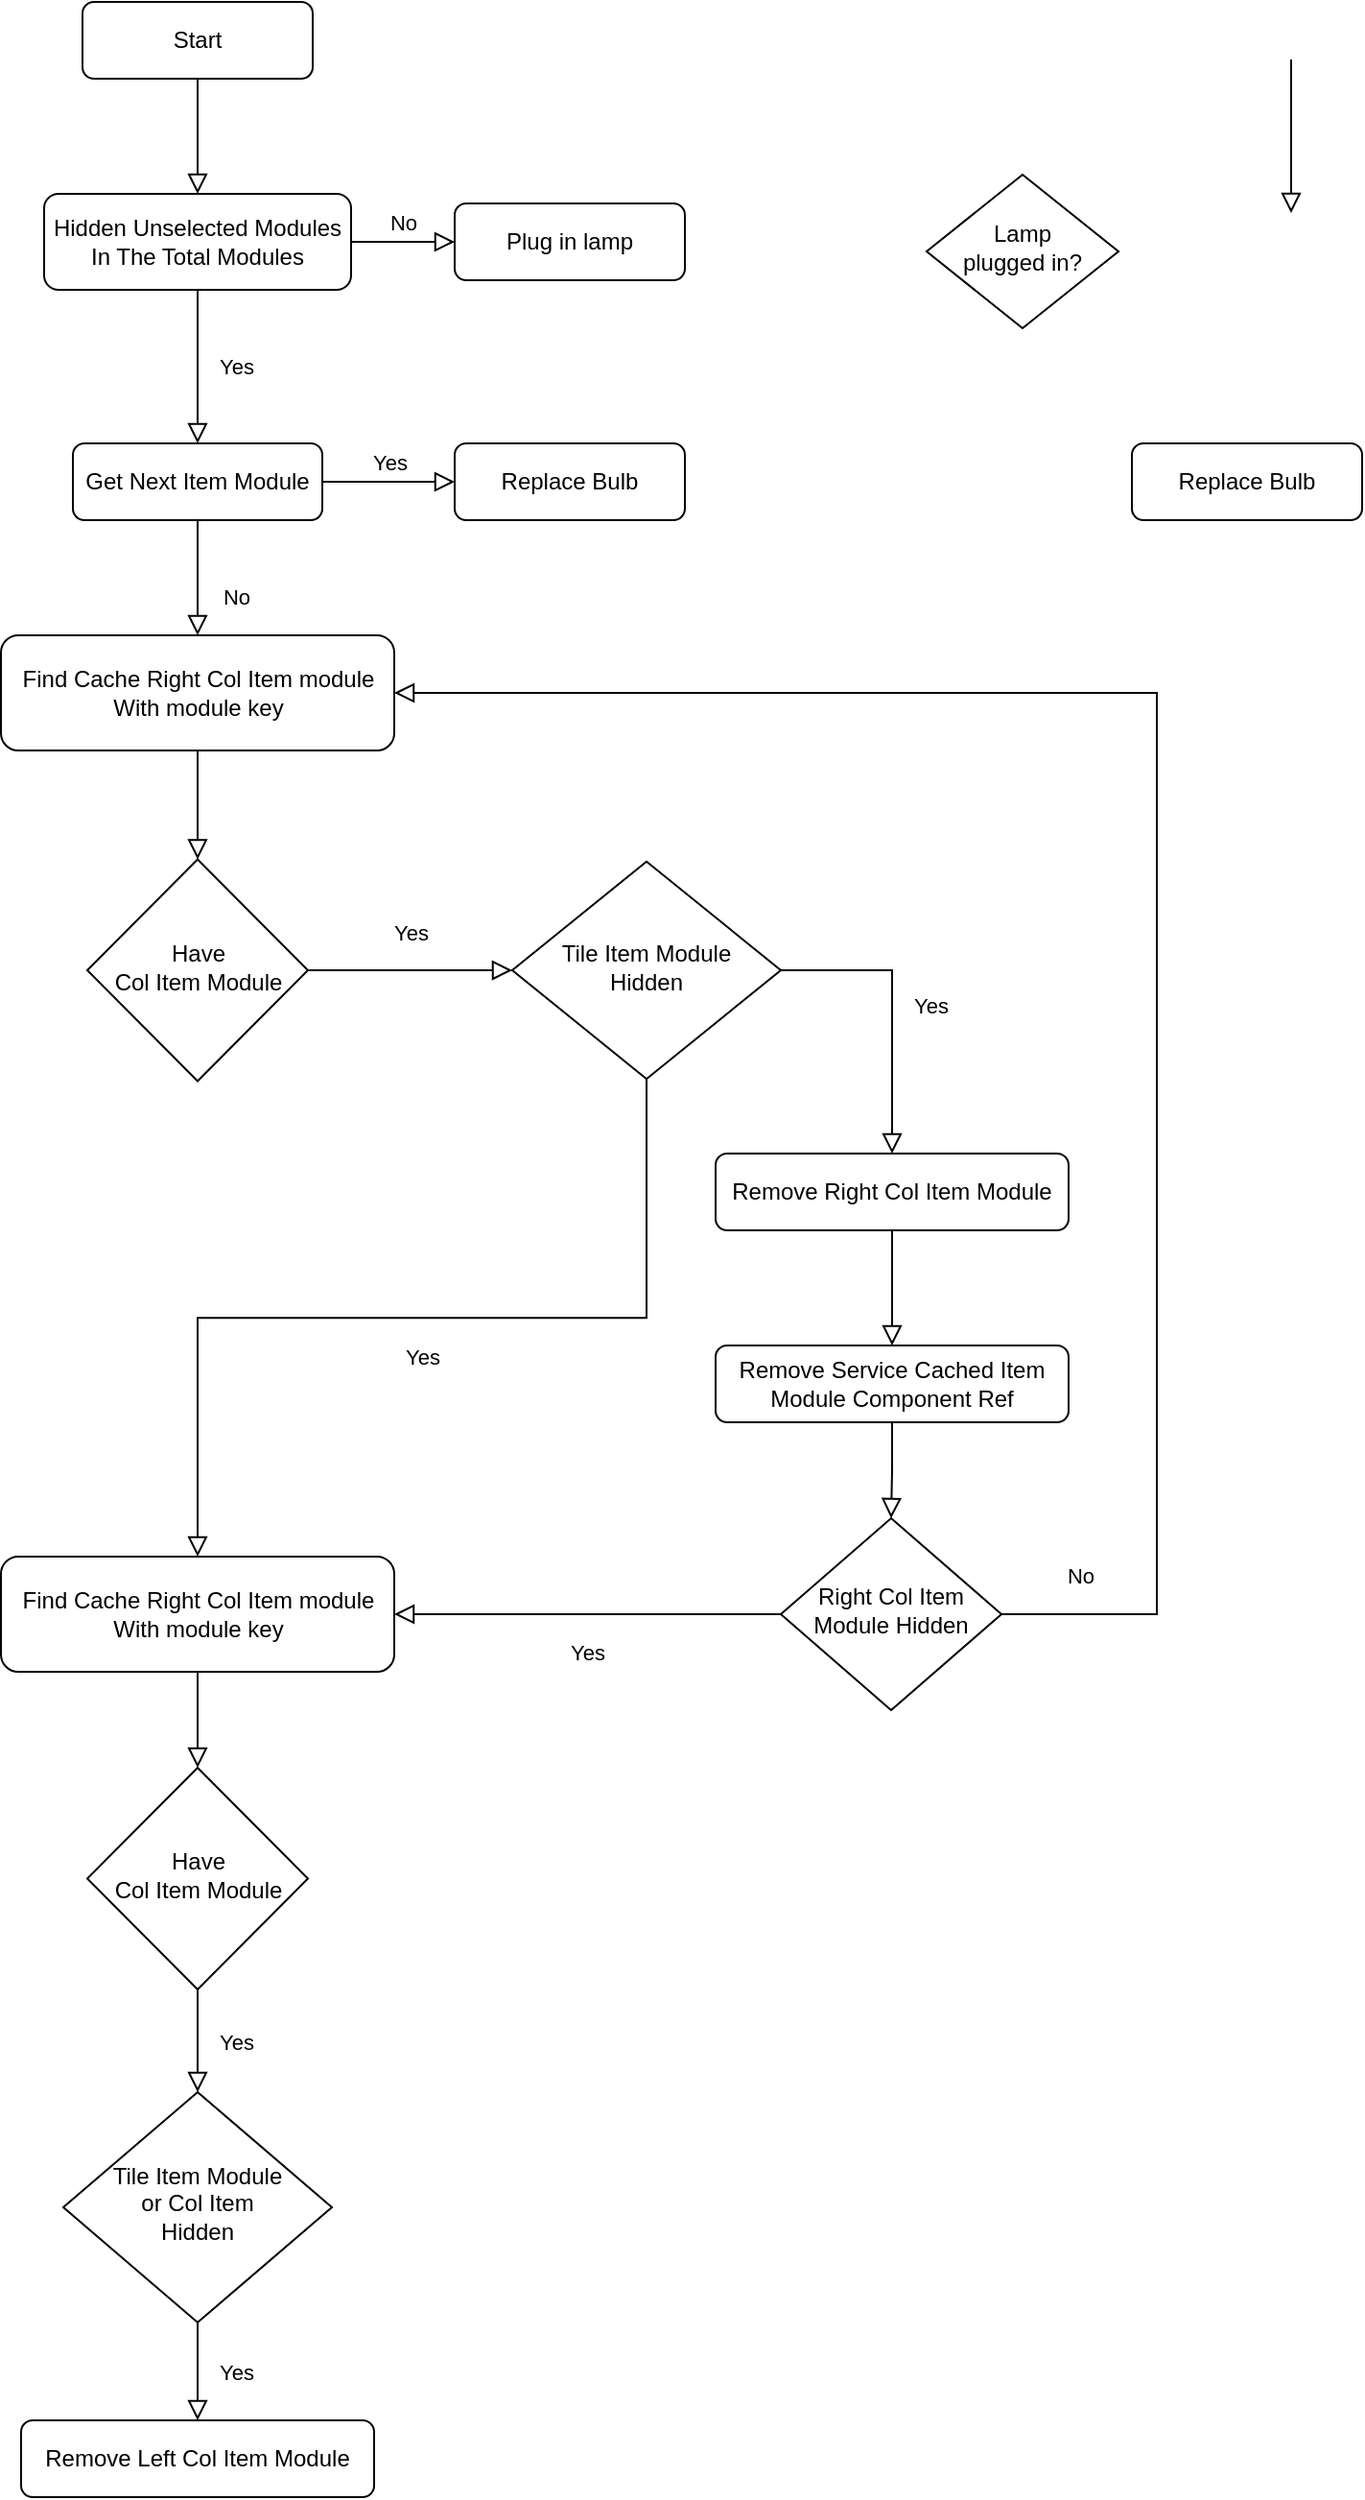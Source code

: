 <mxfile version="26.2.15">
  <diagram id="C5RBs43oDa-KdzZeNtuy" name="Page-1">
    <mxGraphModel dx="705" dy="406" grid="1" gridSize="10" guides="1" tooltips="1" connect="1" arrows="1" fold="1" page="1" pageScale="1" pageWidth="827" pageHeight="1169" math="0" shadow="0">
      <root>
        <mxCell id="WIyWlLk6GJQsqaUBKTNV-0" />
        <mxCell id="WIyWlLk6GJQsqaUBKTNV-1" parent="WIyWlLk6GJQsqaUBKTNV-0" />
        <mxCell id="WIyWlLk6GJQsqaUBKTNV-2" value="" style="rounded=0;html=1;jettySize=auto;orthogonalLoop=1;fontSize=11;endArrow=block;endFill=0;endSize=8;strokeWidth=1;shadow=0;labelBackgroundColor=none;edgeStyle=orthogonalEdgeStyle;entryX=0.5;entryY=0;entryDx=0;entryDy=0;" parent="WIyWlLk6GJQsqaUBKTNV-1" source="WIyWlLk6GJQsqaUBKTNV-3" target="HQSkqQO-C7f8hzY12soz-3" edge="1">
          <mxGeometry relative="1" as="geometry">
            <mxPoint x="220" y="170" as="targetPoint" />
          </mxGeometry>
        </mxCell>
        <mxCell id="WIyWlLk6GJQsqaUBKTNV-3" value="Start" style="rounded=1;whiteSpace=wrap;html=1;fontSize=12;glass=0;strokeWidth=1;shadow=0;" parent="WIyWlLk6GJQsqaUBKTNV-1" vertex="1">
          <mxGeometry x="160" y="80" width="120" height="40" as="geometry" />
        </mxCell>
        <mxCell id="WIyWlLk6GJQsqaUBKTNV-4" value="Yes" style="rounded=0;html=1;jettySize=auto;orthogonalLoop=1;fontSize=11;endArrow=block;endFill=0;endSize=8;strokeWidth=1;shadow=0;labelBackgroundColor=none;edgeStyle=orthogonalEdgeStyle;exitX=0.5;exitY=1;exitDx=0;exitDy=0;entryX=0.5;entryY=0;entryDx=0;entryDy=0;" parent="WIyWlLk6GJQsqaUBKTNV-1" source="HQSkqQO-C7f8hzY12soz-3" target="HQSkqQO-C7f8hzY12soz-4" edge="1">
          <mxGeometry y="20" relative="1" as="geometry">
            <mxPoint as="offset" />
            <mxPoint x="220" y="250" as="sourcePoint" />
            <mxPoint x="220" y="290" as="targetPoint" />
          </mxGeometry>
        </mxCell>
        <mxCell id="WIyWlLk6GJQsqaUBKTNV-5" value="No" style="edgeStyle=orthogonalEdgeStyle;rounded=0;html=1;jettySize=auto;orthogonalLoop=1;fontSize=11;endArrow=block;endFill=0;endSize=8;strokeWidth=1;shadow=0;labelBackgroundColor=none;exitX=1;exitY=0.5;exitDx=0;exitDy=0;" parent="WIyWlLk6GJQsqaUBKTNV-1" source="HQSkqQO-C7f8hzY12soz-3" target="WIyWlLk6GJQsqaUBKTNV-7" edge="1">
          <mxGeometry y="10" relative="1" as="geometry">
            <mxPoint as="offset" />
            <mxPoint x="270" y="210" as="sourcePoint" />
          </mxGeometry>
        </mxCell>
        <mxCell id="WIyWlLk6GJQsqaUBKTNV-7" value="Plug in lamp" style="rounded=1;whiteSpace=wrap;html=1;fontSize=12;glass=0;strokeWidth=1;shadow=0;" parent="WIyWlLk6GJQsqaUBKTNV-1" vertex="1">
          <mxGeometry x="354" y="185" width="120" height="40" as="geometry" />
        </mxCell>
        <mxCell id="WIyWlLk6GJQsqaUBKTNV-8" value="No" style="rounded=0;html=1;jettySize=auto;orthogonalLoop=1;fontSize=11;endArrow=block;endFill=0;endSize=8;strokeWidth=1;shadow=0;labelBackgroundColor=none;edgeStyle=orthogonalEdgeStyle;exitX=0.5;exitY=1;exitDx=0;exitDy=0;" parent="WIyWlLk6GJQsqaUBKTNV-1" source="HQSkqQO-C7f8hzY12soz-4" target="WIyWlLk6GJQsqaUBKTNV-11" edge="1">
          <mxGeometry x="0.333" y="20" relative="1" as="geometry">
            <mxPoint as="offset" />
            <mxPoint x="220" y="370" as="sourcePoint" />
          </mxGeometry>
        </mxCell>
        <mxCell id="WIyWlLk6GJQsqaUBKTNV-9" value="Yes" style="edgeStyle=orthogonalEdgeStyle;rounded=0;html=1;jettySize=auto;orthogonalLoop=1;fontSize=11;endArrow=block;endFill=0;endSize=8;strokeWidth=1;shadow=0;labelBackgroundColor=none;exitX=1;exitY=0.5;exitDx=0;exitDy=0;" parent="WIyWlLk6GJQsqaUBKTNV-1" source="HQSkqQO-C7f8hzY12soz-4" target="WIyWlLk6GJQsqaUBKTNV-12" edge="1">
          <mxGeometry y="10" relative="1" as="geometry">
            <mxPoint as="offset" />
            <mxPoint x="270" y="330" as="sourcePoint" />
          </mxGeometry>
        </mxCell>
        <mxCell id="WIyWlLk6GJQsqaUBKTNV-11" value="Find Cache Right Col Item module &lt;br&gt;With module key" style="rounded=1;whiteSpace=wrap;html=1;fontSize=12;glass=0;strokeWidth=1;shadow=0;" parent="WIyWlLk6GJQsqaUBKTNV-1" vertex="1">
          <mxGeometry x="117.5" y="410" width="205" height="60" as="geometry" />
        </mxCell>
        <mxCell id="WIyWlLk6GJQsqaUBKTNV-12" value="Replace Bulb" style="rounded=1;whiteSpace=wrap;html=1;fontSize=12;glass=0;strokeWidth=1;shadow=0;" parent="WIyWlLk6GJQsqaUBKTNV-1" vertex="1">
          <mxGeometry x="354" y="310" width="120" height="40" as="geometry" />
        </mxCell>
        <mxCell id="HQSkqQO-C7f8hzY12soz-0" value="" style="rounded=0;html=1;jettySize=auto;orthogonalLoop=1;fontSize=11;endArrow=block;endFill=0;endSize=8;strokeWidth=1;shadow=0;labelBackgroundColor=none;edgeStyle=orthogonalEdgeStyle;" edge="1" parent="WIyWlLk6GJQsqaUBKTNV-1">
          <mxGeometry relative="1" as="geometry">
            <mxPoint x="790" y="110" as="sourcePoint" />
            <mxPoint x="790" y="190" as="targetPoint" />
            <Array as="points">
              <mxPoint x="790" y="160" />
              <mxPoint x="790" y="160" />
            </Array>
          </mxGeometry>
        </mxCell>
        <mxCell id="HQSkqQO-C7f8hzY12soz-2" value="Lamp&lt;br&gt;plugged in?" style="rhombus;whiteSpace=wrap;html=1;shadow=0;fontFamily=Helvetica;fontSize=12;align=center;strokeWidth=1;spacing=6;spacingTop=-4;" vertex="1" parent="WIyWlLk6GJQsqaUBKTNV-1">
          <mxGeometry x="600" y="170" width="100" height="80" as="geometry" />
        </mxCell>
        <mxCell id="HQSkqQO-C7f8hzY12soz-3" value="Hidden Unselected Modules&lt;br&gt;In The Total Modules" style="rounded=1;whiteSpace=wrap;html=1;fontSize=12;glass=0;strokeWidth=1;shadow=0;" vertex="1" parent="WIyWlLk6GJQsqaUBKTNV-1">
          <mxGeometry x="140" y="180" width="160" height="50" as="geometry" />
        </mxCell>
        <mxCell id="HQSkqQO-C7f8hzY12soz-4" value="Get Next Item Module" style="rounded=1;whiteSpace=wrap;html=1;fontSize=12;glass=0;strokeWidth=1;shadow=0;" vertex="1" parent="WIyWlLk6GJQsqaUBKTNV-1">
          <mxGeometry x="155" y="310" width="130" height="40" as="geometry" />
        </mxCell>
        <mxCell id="HQSkqQO-C7f8hzY12soz-5" value="Replace Bulb" style="rounded=1;whiteSpace=wrap;html=1;fontSize=12;glass=0;strokeWidth=1;shadow=0;" vertex="1" parent="WIyWlLk6GJQsqaUBKTNV-1">
          <mxGeometry x="707" y="310" width="120" height="40" as="geometry" />
        </mxCell>
        <mxCell id="HQSkqQO-C7f8hzY12soz-6" value="Have &lt;br&gt;Col Item Module" style="rhombus;whiteSpace=wrap;html=1;shadow=0;fontFamily=Helvetica;fontSize=12;align=center;strokeWidth=1;spacing=6;spacingTop=-4;" vertex="1" parent="WIyWlLk6GJQsqaUBKTNV-1">
          <mxGeometry x="162.5" y="526.75" width="115" height="115.5" as="geometry" />
        </mxCell>
        <mxCell id="HQSkqQO-C7f8hzY12soz-7" value="" style="rounded=0;html=1;jettySize=auto;orthogonalLoop=1;fontSize=11;endArrow=block;endFill=0;endSize=8;strokeWidth=1;shadow=0;labelBackgroundColor=none;edgeStyle=orthogonalEdgeStyle;exitX=0.5;exitY=1;exitDx=0;exitDy=0;entryX=0.5;entryY=0;entryDx=0;entryDy=0;" edge="1" parent="WIyWlLk6GJQsqaUBKTNV-1" source="WIyWlLk6GJQsqaUBKTNV-11" target="HQSkqQO-C7f8hzY12soz-6">
          <mxGeometry relative="1" as="geometry">
            <mxPoint x="800" y="120" as="sourcePoint" />
            <mxPoint x="800" y="200" as="targetPoint" />
            <Array as="points">
              <mxPoint x="220" y="510" />
              <mxPoint x="220" y="510" />
            </Array>
          </mxGeometry>
        </mxCell>
        <mxCell id="HQSkqQO-C7f8hzY12soz-8" value="Yes" style="rounded=0;html=1;jettySize=auto;orthogonalLoop=1;fontSize=11;endArrow=block;endFill=0;endSize=8;strokeWidth=1;shadow=0;labelBackgroundColor=none;edgeStyle=orthogonalEdgeStyle;exitX=1;exitY=0.5;exitDx=0;exitDy=0;entryX=0;entryY=0.5;entryDx=0;entryDy=0;" edge="1" parent="WIyWlLk6GJQsqaUBKTNV-1" source="HQSkqQO-C7f8hzY12soz-6" target="HQSkqQO-C7f8hzY12soz-9">
          <mxGeometry y="20" relative="1" as="geometry">
            <mxPoint as="offset" />
            <mxPoint x="230" y="240" as="sourcePoint" />
            <mxPoint x="410" y="584" as="targetPoint" />
          </mxGeometry>
        </mxCell>
        <mxCell id="HQSkqQO-C7f8hzY12soz-9" value="Tile Item Module&lt;br&gt;Hidden" style="rhombus;whiteSpace=wrap;html=1;shadow=0;fontFamily=Helvetica;fontSize=12;align=center;strokeWidth=1;spacing=6;spacingTop=-4;" vertex="1" parent="WIyWlLk6GJQsqaUBKTNV-1">
          <mxGeometry x="384" y="527.88" width="140" height="113.25" as="geometry" />
        </mxCell>
        <mxCell id="HQSkqQO-C7f8hzY12soz-10" value="Remove Right Col Item Module" style="rounded=1;whiteSpace=wrap;html=1;fontSize=12;glass=0;strokeWidth=1;shadow=0;" vertex="1" parent="WIyWlLk6GJQsqaUBKTNV-1">
          <mxGeometry x="490" y="680" width="184" height="40" as="geometry" />
        </mxCell>
        <mxCell id="HQSkqQO-C7f8hzY12soz-12" value="Yes" style="rounded=0;html=1;jettySize=auto;orthogonalLoop=1;fontSize=11;endArrow=block;endFill=0;endSize=8;strokeWidth=1;shadow=0;labelBackgroundColor=none;edgeStyle=orthogonalEdgeStyle;exitX=1;exitY=0.5;exitDx=0;exitDy=0;entryX=0.5;entryY=0;entryDx=0;entryDy=0;" edge="1" parent="WIyWlLk6GJQsqaUBKTNV-1" source="HQSkqQO-C7f8hzY12soz-9" target="HQSkqQO-C7f8hzY12soz-10">
          <mxGeometry y="20" relative="1" as="geometry">
            <mxPoint as="offset" />
            <mxPoint x="287" y="595" as="sourcePoint" />
            <mxPoint x="394" y="595" as="targetPoint" />
          </mxGeometry>
        </mxCell>
        <mxCell id="HQSkqQO-C7f8hzY12soz-13" value="Remove Service Cached Item Module Component Ref" style="rounded=1;whiteSpace=wrap;html=1;fontSize=12;glass=0;strokeWidth=1;shadow=0;" vertex="1" parent="WIyWlLk6GJQsqaUBKTNV-1">
          <mxGeometry x="490" y="780" width="184" height="40" as="geometry" />
        </mxCell>
        <mxCell id="HQSkqQO-C7f8hzY12soz-14" value="" style="rounded=0;html=1;jettySize=auto;orthogonalLoop=1;fontSize=11;endArrow=block;endFill=0;endSize=8;strokeWidth=1;shadow=0;labelBackgroundColor=none;edgeStyle=orthogonalEdgeStyle;exitX=0.5;exitY=1;exitDx=0;exitDy=0;entryX=0.5;entryY=0;entryDx=0;entryDy=0;" edge="1" parent="WIyWlLk6GJQsqaUBKTNV-1" source="HQSkqQO-C7f8hzY12soz-10" target="HQSkqQO-C7f8hzY12soz-13">
          <mxGeometry relative="1" as="geometry">
            <mxPoint x="350" y="760" as="sourcePoint" />
            <mxPoint x="210" y="760" as="targetPoint" />
            <Array as="points" />
          </mxGeometry>
        </mxCell>
        <mxCell id="HQSkqQO-C7f8hzY12soz-15" value="Right Col Item Module Hidden" style="rhombus;whiteSpace=wrap;html=1;shadow=0;fontFamily=Helvetica;fontSize=12;align=center;strokeWidth=1;spacing=6;spacingTop=-4;" vertex="1" parent="WIyWlLk6GJQsqaUBKTNV-1">
          <mxGeometry x="524" y="870" width="115" height="100" as="geometry" />
        </mxCell>
        <mxCell id="HQSkqQO-C7f8hzY12soz-16" value="" style="rounded=0;html=1;jettySize=auto;orthogonalLoop=1;fontSize=11;endArrow=block;endFill=0;endSize=8;strokeWidth=1;shadow=0;labelBackgroundColor=none;edgeStyle=orthogonalEdgeStyle;exitX=0.5;exitY=1;exitDx=0;exitDy=0;entryX=0.5;entryY=0;entryDx=0;entryDy=0;" edge="1" parent="WIyWlLk6GJQsqaUBKTNV-1" source="HQSkqQO-C7f8hzY12soz-13" target="HQSkqQO-C7f8hzY12soz-15">
          <mxGeometry relative="1" as="geometry">
            <mxPoint x="464" y="740" as="sourcePoint" />
            <mxPoint x="464" y="790" as="targetPoint" />
            <Array as="points" />
          </mxGeometry>
        </mxCell>
        <mxCell id="HQSkqQO-C7f8hzY12soz-17" value="No" style="rounded=0;html=1;jettySize=auto;orthogonalLoop=1;fontSize=11;endArrow=block;endFill=0;endSize=8;strokeWidth=1;shadow=0;labelBackgroundColor=none;edgeStyle=orthogonalEdgeStyle;exitX=1;exitY=0.5;exitDx=0;exitDy=0;entryX=1;entryY=0.5;entryDx=0;entryDy=0;" edge="1" parent="WIyWlLk6GJQsqaUBKTNV-1" source="HQSkqQO-C7f8hzY12soz-15" target="WIyWlLk6GJQsqaUBKTNV-11">
          <mxGeometry x="-0.915" y="20" relative="1" as="geometry">
            <mxPoint as="offset" />
            <mxPoint x="288" y="595" as="sourcePoint" />
            <mxPoint x="680" y="920" as="targetPoint" />
            <Array as="points">
              <mxPoint x="720" y="920" />
              <mxPoint x="720" y="440" />
            </Array>
          </mxGeometry>
        </mxCell>
        <mxCell id="HQSkqQO-C7f8hzY12soz-18" value="Find Cache Right Col Item module &lt;br&gt;With module key" style="rounded=1;whiteSpace=wrap;html=1;fontSize=12;glass=0;strokeWidth=1;shadow=0;" vertex="1" parent="WIyWlLk6GJQsqaUBKTNV-1">
          <mxGeometry x="117.5" y="890" width="205" height="60" as="geometry" />
        </mxCell>
        <mxCell id="HQSkqQO-C7f8hzY12soz-19" value="Yes" style="rounded=0;html=1;jettySize=auto;orthogonalLoop=1;fontSize=11;endArrow=block;endFill=0;endSize=8;strokeWidth=1;shadow=0;labelBackgroundColor=none;edgeStyle=orthogonalEdgeStyle;exitX=0.5;exitY=1;exitDx=0;exitDy=0;" edge="1" parent="WIyWlLk6GJQsqaUBKTNV-1" source="HQSkqQO-C7f8hzY12soz-9" target="HQSkqQO-C7f8hzY12soz-18">
          <mxGeometry y="20" relative="1" as="geometry">
            <mxPoint as="offset" />
            <mxPoint x="288" y="595" as="sourcePoint" />
            <mxPoint x="200" y="750" as="targetPoint" />
          </mxGeometry>
        </mxCell>
        <mxCell id="HQSkqQO-C7f8hzY12soz-20" value="Yes" style="rounded=0;html=1;jettySize=auto;orthogonalLoop=1;fontSize=11;endArrow=block;endFill=0;endSize=8;strokeWidth=1;shadow=0;labelBackgroundColor=none;edgeStyle=orthogonalEdgeStyle;exitX=0;exitY=0.5;exitDx=0;exitDy=0;entryX=1;entryY=0.5;entryDx=0;entryDy=0;" edge="1" parent="WIyWlLk6GJQsqaUBKTNV-1" source="HQSkqQO-C7f8hzY12soz-15" target="HQSkqQO-C7f8hzY12soz-18">
          <mxGeometry y="20" relative="1" as="geometry">
            <mxPoint as="offset" />
            <mxPoint x="288" y="595" as="sourcePoint" />
            <mxPoint x="394" y="595" as="targetPoint" />
          </mxGeometry>
        </mxCell>
        <mxCell id="HQSkqQO-C7f8hzY12soz-21" value="Have &lt;br&gt;Col Item Module" style="rhombus;whiteSpace=wrap;html=1;shadow=0;fontFamily=Helvetica;fontSize=12;align=center;strokeWidth=1;spacing=6;spacingTop=-4;" vertex="1" parent="WIyWlLk6GJQsqaUBKTNV-1">
          <mxGeometry x="162.5" y="1000" width="115" height="115.5" as="geometry" />
        </mxCell>
        <mxCell id="HQSkqQO-C7f8hzY12soz-22" value="" style="rounded=0;html=1;jettySize=auto;orthogonalLoop=1;fontSize=11;endArrow=block;endFill=0;endSize=8;strokeWidth=1;shadow=0;labelBackgroundColor=none;edgeStyle=orthogonalEdgeStyle;exitX=0.5;exitY=1;exitDx=0;exitDy=0;entryX=0.5;entryY=0;entryDx=0;entryDy=0;" edge="1" parent="WIyWlLk6GJQsqaUBKTNV-1" source="HQSkqQO-C7f8hzY12soz-18" target="HQSkqQO-C7f8hzY12soz-21">
          <mxGeometry relative="1" as="geometry">
            <mxPoint x="110" y="780" as="sourcePoint" />
            <mxPoint x="240" y="820.571" as="targetPoint" />
            <Array as="points">
              <mxPoint x="220" y="990" />
              <mxPoint x="220" y="990" />
            </Array>
          </mxGeometry>
        </mxCell>
        <mxCell id="HQSkqQO-C7f8hzY12soz-24" value="Yes" style="rounded=0;html=1;jettySize=auto;orthogonalLoop=1;fontSize=11;endArrow=block;endFill=0;endSize=8;strokeWidth=1;shadow=0;labelBackgroundColor=none;edgeStyle=orthogonalEdgeStyle;exitX=0.5;exitY=1;exitDx=0;exitDy=0;entryX=0.5;entryY=0;entryDx=0;entryDy=0;" edge="1" parent="WIyWlLk6GJQsqaUBKTNV-1" source="HQSkqQO-C7f8hzY12soz-21" target="HQSkqQO-C7f8hzY12soz-25">
          <mxGeometry y="20" relative="1" as="geometry">
            <mxPoint as="offset" />
            <mxPoint x="451.5" y="1160" as="sourcePoint" />
            <mxPoint x="220" y="1180" as="targetPoint" />
          </mxGeometry>
        </mxCell>
        <mxCell id="HQSkqQO-C7f8hzY12soz-25" value="Tile Item Module&lt;br&gt;or Col Item&lt;br&gt;Hidden" style="rhombus;whiteSpace=wrap;html=1;shadow=0;fontFamily=Helvetica;fontSize=12;align=center;strokeWidth=1;spacing=6;spacingTop=-4;" vertex="1" parent="WIyWlLk6GJQsqaUBKTNV-1">
          <mxGeometry x="150" y="1169" width="140" height="120" as="geometry" />
        </mxCell>
        <mxCell id="HQSkqQO-C7f8hzY12soz-26" value="Remove Left Col Item Module" style="rounded=1;whiteSpace=wrap;html=1;fontSize=12;glass=0;strokeWidth=1;shadow=0;" vertex="1" parent="WIyWlLk6GJQsqaUBKTNV-1">
          <mxGeometry x="128" y="1340" width="184" height="40" as="geometry" />
        </mxCell>
        <mxCell id="HQSkqQO-C7f8hzY12soz-27" value="Yes" style="rounded=0;html=1;jettySize=auto;orthogonalLoop=1;fontSize=11;endArrow=block;endFill=0;endSize=8;strokeWidth=1;shadow=0;labelBackgroundColor=none;edgeStyle=orthogonalEdgeStyle;exitX=0.5;exitY=1;exitDx=0;exitDy=0;" edge="1" parent="WIyWlLk6GJQsqaUBKTNV-1" source="HQSkqQO-C7f8hzY12soz-25" target="HQSkqQO-C7f8hzY12soz-26">
          <mxGeometry y="20" relative="1" as="geometry">
            <mxPoint as="offset" />
            <mxPoint x="481.5" y="1280" as="sourcePoint" />
            <mxPoint x="280.5" y="1280" as="targetPoint" />
          </mxGeometry>
        </mxCell>
      </root>
    </mxGraphModel>
  </diagram>
</mxfile>
